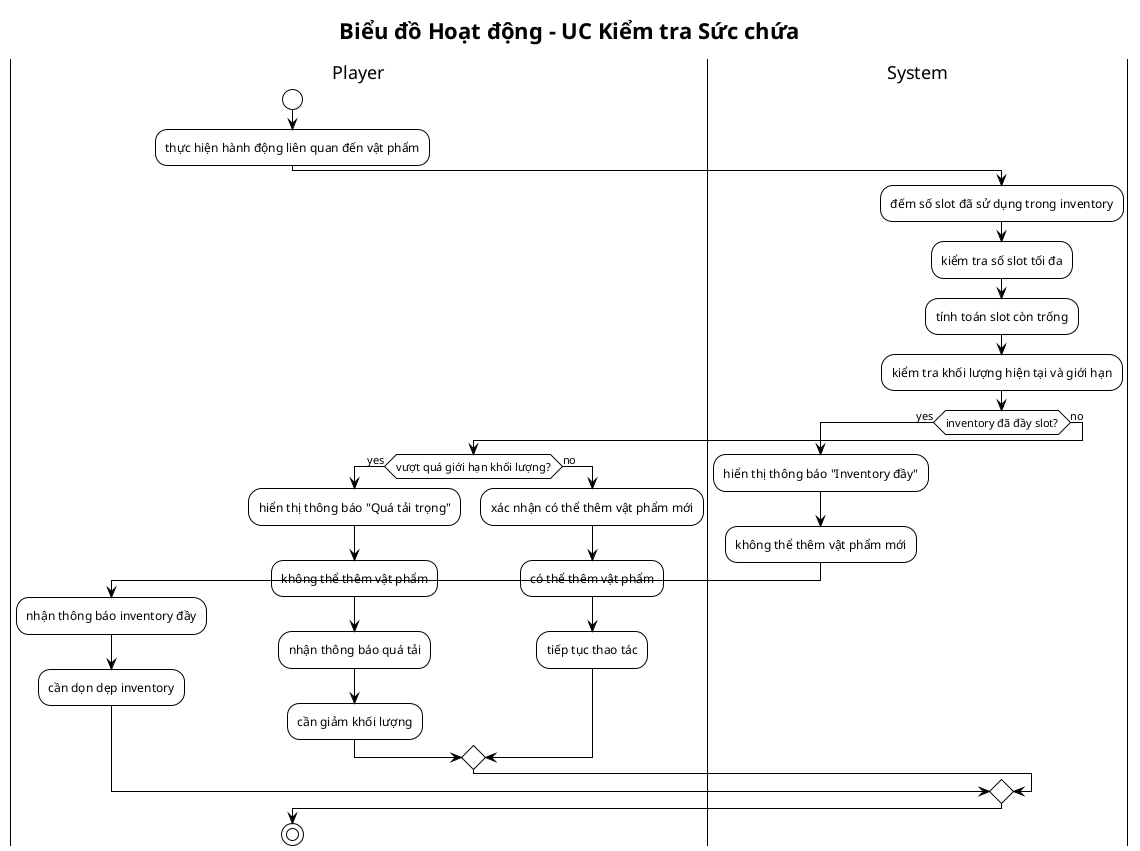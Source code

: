 @startuml Activity_UC1_Kiem_Tra_Suc_Chua
!theme plain

title Biểu đồ Hoạt động - UC Kiểm tra Sức chứa

|Player|
start
:thực hiện hành động liên quan đến vật phẩm;

|System|
:đếm số slot đã sử dụng trong inventory;
:kiểm tra số slot tối đa;
:tính toán slot còn trống;
:kiểm tra khối lượng hiện tại và giới hạn;

if (inventory đã đầy slot?) then (yes)
  :hiển thị thông báo "Inventory đầy";
  :không thể thêm vật phẩm mới;
  
  |Player|
  :nhận thông báo inventory đầy;
  :cần dọn dẹp inventory;
  
else (no)
  if (vượt quá giới hạn khối lượng?) then (yes)
    :hiển thị thông báo "Quá tải trọng";
    :không thể thêm vật phẩm;
    
    |Player|
    :nhận thông báo quá tải;
    :cần giảm khối lượng;
    
  else (no)
    :xác nhận có thể thêm vật phẩm mới;
    
    |Player|
    :có thể thêm vật phẩm;
    :tiếp tục thao tác;
  endif
endif

stop

@enduml


